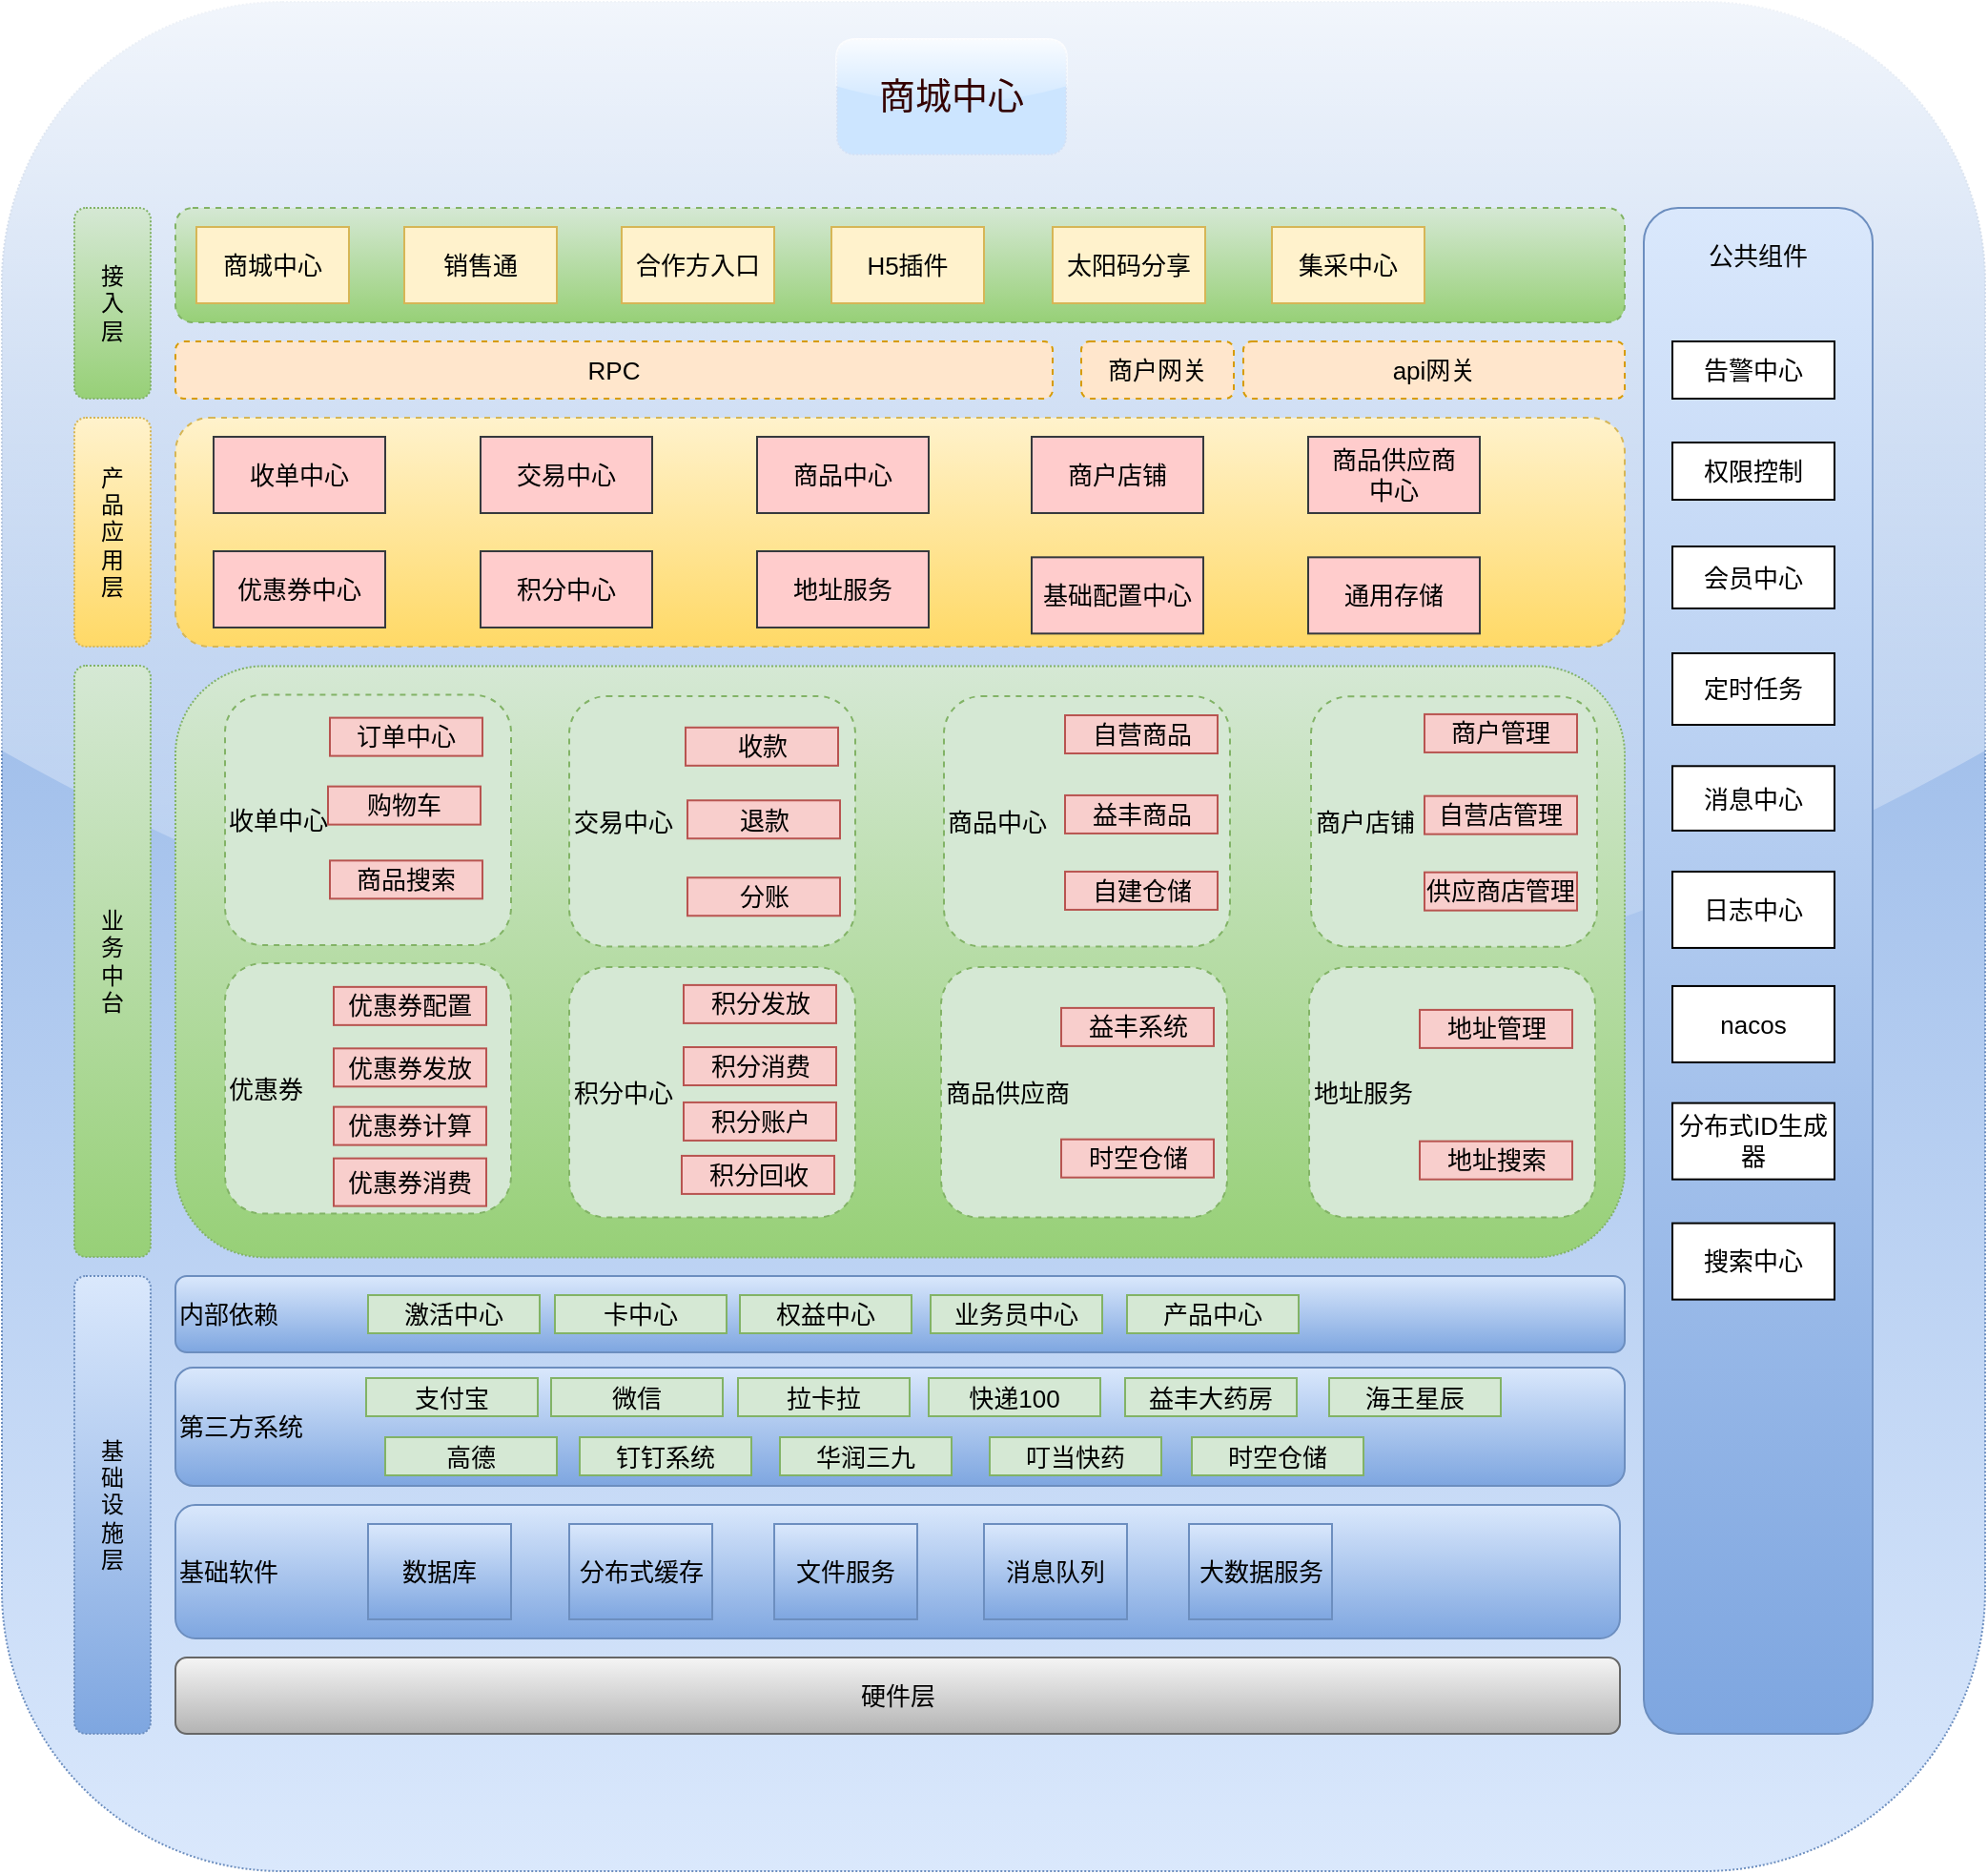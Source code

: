 <mxfile version="18.0.2" type="github">
  <diagram id="wFE0QG_FPsp0jaGvCLVb" name="Page-1">
    <mxGraphModel dx="860" dy="521" grid="1" gridSize="10" guides="1" tooltips="1" connect="1" arrows="1" fold="1" page="1" pageScale="1" pageWidth="850" pageHeight="1100" math="0" shadow="0">
      <root>
        <mxCell id="0" />
        <mxCell id="1" parent="0" />
        <mxCell id="NsM7H4fsBOIml_j-Qu_d-109" value="" style="rounded=1;whiteSpace=wrap;html=1;dashed=1;dashPattern=1 1;fillColor=#dae8fc;gradientColor=#7ea6e0;strokeColor=#6c8ebf;gradientDirection=north;glass=1;shadow=0;sketch=0;" vertex="1" parent="1">
          <mxGeometry x="30" y="40" width="1040" height="980" as="geometry" />
        </mxCell>
        <mxCell id="NsM7H4fsBOIml_j-Qu_d-59" value="" style="rounded=1;whiteSpace=wrap;html=1;dashed=1;dashPattern=1 1;align=left;fillColor=#d5e8d4;strokeColor=#82b366;gradientColor=#97d077;" vertex="1" parent="1">
          <mxGeometry x="121" y="388.19" width="760" height="310" as="geometry" />
        </mxCell>
        <mxCell id="jzkBfL2sS72XlxoqL9Gl-1" value="" style="rounded=1;whiteSpace=wrap;html=1;align=left;dashed=1;fillColor=#d5e8d4;strokeColor=#82b366;gradientColor=#97d077;" parent="1" vertex="1">
          <mxGeometry x="121" y="148" width="760" height="60" as="geometry" />
        </mxCell>
        <mxCell id="jzkBfL2sS72XlxoqL9Gl-3" value="商城中心" style="rounded=0;whiteSpace=wrap;html=1;fontSize=13;fillColor=#fff2cc;strokeColor=#d6b656;aspect=fixed;" parent="1" vertex="1">
          <mxGeometry x="132" y="158" width="80" height="40" as="geometry" />
        </mxCell>
        <mxCell id="jzkBfL2sS72XlxoqL9Gl-5" value="太阳码分享" style="rounded=0;whiteSpace=wrap;html=1;fontSize=13;fillColor=#fff2cc;strokeColor=#d6b656;aspect=fixed;" parent="1" vertex="1">
          <mxGeometry x="581" y="158" width="80" height="40" as="geometry" />
        </mxCell>
        <mxCell id="jzkBfL2sS72XlxoqL9Gl-6" value="H5插件" style="rounded=0;whiteSpace=wrap;html=1;fontSize=13;fillColor=#fff2cc;strokeColor=#d6b656;aspect=fixed;" parent="1" vertex="1">
          <mxGeometry x="465" y="158" width="80" height="40" as="geometry" />
        </mxCell>
        <mxCell id="jzkBfL2sS72XlxoqL9Gl-7" value="集采中心" style="rounded=0;whiteSpace=wrap;html=1;fontSize=13;fillColor=#fff2cc;strokeColor=#d6b656;aspect=fixed;" parent="1" vertex="1">
          <mxGeometry x="696" y="158" width="80" height="40" as="geometry" />
        </mxCell>
        <mxCell id="jzkBfL2sS72XlxoqL9Gl-8" value="销售通" style="rounded=0;whiteSpace=wrap;html=1;fontSize=13;fillColor=#fff2cc;strokeColor=#d6b656;aspect=fixed;" parent="1" vertex="1">
          <mxGeometry x="241" y="158" width="80" height="40" as="geometry" />
        </mxCell>
        <mxCell id="jzkBfL2sS72XlxoqL9Gl-9" value="合作方入口" style="rounded=0;whiteSpace=wrap;html=1;fontSize=13;fillColor=#fff2cc;strokeColor=#d6b656;aspect=fixed;" parent="1" vertex="1">
          <mxGeometry x="355" y="158" width="80" height="40" as="geometry" />
        </mxCell>
        <mxCell id="jzkBfL2sS72XlxoqL9Gl-11" value="" style="rounded=1;whiteSpace=wrap;html=1;fontSize=13;align=left;fillColor=#fff2cc;strokeColor=#d6b656;dashed=1;gradientColor=#ffd966;" parent="1" vertex="1">
          <mxGeometry x="121" y="258" width="760" height="120" as="geometry" />
        </mxCell>
        <mxCell id="jzkBfL2sS72XlxoqL9Gl-16" value="api网关" style="rounded=1;whiteSpace=wrap;html=1;fontSize=13;fillColor=#ffe6cc;strokeColor=#d79b00;dashed=1;" parent="1" vertex="1">
          <mxGeometry x="681" y="218" width="200" height="30" as="geometry" />
        </mxCell>
        <mxCell id="jzkBfL2sS72XlxoqL9Gl-17" value="商户网关" style="rounded=1;whiteSpace=wrap;html=1;fontSize=13;fillColor=#ffe6cc;strokeColor=#d79b00;dashed=1;" parent="1" vertex="1">
          <mxGeometry x="596" y="218" width="80" height="30" as="geometry" />
        </mxCell>
        <mxCell id="jzkBfL2sS72XlxoqL9Gl-23" value="RPC" style="rounded=1;whiteSpace=wrap;html=1;fontSize=13;fillColor=#ffe6cc;strokeColor=#d79b00;dashed=1;" parent="1" vertex="1">
          <mxGeometry x="121" y="218" width="460" height="30" as="geometry" />
        </mxCell>
        <mxCell id="jzkBfL2sS72XlxoqL9Gl-24" value="收单中心" style="rounded=1;whiteSpace=wrap;html=1;fontSize=13;align=left;fillColor=#d5e8d4;strokeColor=#82b366;dashed=1;aspect=fixed;" parent="1" vertex="1">
          <mxGeometry x="147" y="403.31" width="150" height="131.25" as="geometry" />
        </mxCell>
        <mxCell id="jzkBfL2sS72XlxoqL9Gl-26" value="交易中心" style="rounded=1;whiteSpace=wrap;html=1;fontSize=13;align=left;fillColor=#d5e8d4;strokeColor=#82b366;dashed=1;aspect=fixed;" parent="1" vertex="1">
          <mxGeometry x="327.5" y="404" width="150" height="131.25" as="geometry" />
        </mxCell>
        <mxCell id="jzkBfL2sS72XlxoqL9Gl-27" value="商品中心" style="rounded=1;whiteSpace=wrap;html=1;fontSize=13;align=left;fillColor=#d5e8d4;strokeColor=#82b366;dashed=1;aspect=fixed;" parent="1" vertex="1">
          <mxGeometry x="524" y="404" width="150" height="131.25" as="geometry" />
        </mxCell>
        <mxCell id="jzkBfL2sS72XlxoqL9Gl-29" value="订单中心" style="rounded=0;whiteSpace=wrap;html=1;fontSize=13;fillColor=#f8cecc;strokeColor=#b85450;" parent="1" vertex="1">
          <mxGeometry x="202" y="415.31" width="80" height="20" as="geometry" />
        </mxCell>
        <mxCell id="jzkBfL2sS72XlxoqL9Gl-30" value="收单中心" style="rounded=0;whiteSpace=wrap;html=1;fontSize=13;fillColor=#ffcccc;strokeColor=#36393d;" parent="1" vertex="1">
          <mxGeometry x="141" y="268" width="90" height="40" as="geometry" />
        </mxCell>
        <mxCell id="jzkBfL2sS72XlxoqL9Gl-31" value="商户店铺" style="rounded=0;whiteSpace=wrap;html=1;fontSize=13;fillColor=#ffcccc;strokeColor=#36393d;" parent="1" vertex="1">
          <mxGeometry x="570" y="268" width="90" height="40" as="geometry" />
        </mxCell>
        <mxCell id="jzkBfL2sS72XlxoqL9Gl-33" value="商品中心" style="rounded=0;whiteSpace=wrap;html=1;fontSize=13;fillColor=#ffcccc;strokeColor=#36393d;" parent="1" vertex="1">
          <mxGeometry x="426" y="268" width="90" height="40" as="geometry" />
        </mxCell>
        <mxCell id="jzkBfL2sS72XlxoqL9Gl-35" value="购物车" style="rounded=0;whiteSpace=wrap;html=1;fontSize=13;fillColor=#f8cecc;strokeColor=#b85450;" parent="1" vertex="1">
          <mxGeometry x="201" y="451.31" width="80" height="20" as="geometry" />
        </mxCell>
        <mxCell id="jzkBfL2sS72XlxoqL9Gl-36" value="商品搜索" style="rounded=0;whiteSpace=wrap;html=1;fontSize=13;fillColor=#f8cecc;strokeColor=#b85450;" parent="1" vertex="1">
          <mxGeometry x="202" y="490.18" width="80" height="20" as="geometry" />
        </mxCell>
        <mxCell id="jzkBfL2sS72XlxoqL9Gl-43" value="收款" style="rounded=0;whiteSpace=wrap;html=1;fontSize=13;fillColor=#f8cecc;strokeColor=#b85450;" parent="1" vertex="1">
          <mxGeometry x="388.5" y="420.41" width="80" height="20" as="geometry" />
        </mxCell>
        <mxCell id="jzkBfL2sS72XlxoqL9Gl-44" value="退款" style="rounded=0;whiteSpace=wrap;html=1;fontSize=13;fillColor=#f8cecc;strokeColor=#b85450;" parent="1" vertex="1">
          <mxGeometry x="389.5" y="458.63" width="80" height="20" as="geometry" />
        </mxCell>
        <mxCell id="jzkBfL2sS72XlxoqL9Gl-45" value="分账" style="rounded=0;whiteSpace=wrap;html=1;fontSize=13;fillColor=#f8cecc;strokeColor=#b85450;" parent="1" vertex="1">
          <mxGeometry x="389.5" y="499.13" width="80" height="20" as="geometry" />
        </mxCell>
        <mxCell id="jzkBfL2sS72XlxoqL9Gl-46" value="自营商品" style="rounded=0;whiteSpace=wrap;html=1;fontSize=13;fillColor=#f8cecc;strokeColor=#b85450;" parent="1" vertex="1">
          <mxGeometry x="587.5" y="414" width="80" height="20" as="geometry" />
        </mxCell>
        <mxCell id="jzkBfL2sS72XlxoqL9Gl-47" value="益丰商品" style="rounded=0;whiteSpace=wrap;html=1;fontSize=13;fillColor=#f8cecc;strokeColor=#b85450;" parent="1" vertex="1">
          <mxGeometry x="587.5" y="455.97" width="80" height="20" as="geometry" />
        </mxCell>
        <mxCell id="jzkBfL2sS72XlxoqL9Gl-48" value="自建仓储" style="rounded=0;whiteSpace=wrap;html=1;fontSize=13;fillColor=#f8cecc;strokeColor=#b85450;" parent="1" vertex="1">
          <mxGeometry x="587.5" y="495.97" width="80" height="20" as="geometry" />
        </mxCell>
        <mxCell id="jzkBfL2sS72XlxoqL9Gl-56" value="内部依赖" style="rounded=1;whiteSpace=wrap;html=1;fontSize=13;align=left;fillColor=#dae8fc;strokeColor=#6c8ebf;gradientColor=#7ea6e0;" parent="1" vertex="1">
          <mxGeometry x="121" y="708" width="760" height="40" as="geometry" />
        </mxCell>
        <mxCell id="jzkBfL2sS72XlxoqL9Gl-58" value="激活中心" style="rounded=0;whiteSpace=wrap;html=1;fontSize=13;fillColor=#d5e8d4;strokeColor=#82b366;" parent="1" vertex="1">
          <mxGeometry x="222" y="718" width="90" height="20" as="geometry" />
        </mxCell>
        <mxCell id="jzkBfL2sS72XlxoqL9Gl-68" value="" style="rounded=1;whiteSpace=wrap;html=1;fontSize=13;fillColor=#dae8fc;strokeColor=#6c8ebf;gradientColor=#7ea6e0;" parent="1" vertex="1">
          <mxGeometry x="891" y="148" width="120" height="800" as="geometry" />
        </mxCell>
        <mxCell id="jzkBfL2sS72XlxoqL9Gl-69" value="公共组件" style="text;html=1;strokeColor=none;fillColor=none;align=center;verticalAlign=middle;whiteSpace=wrap;rounded=0;fontSize=13;" parent="1" vertex="1">
          <mxGeometry x="921" y="158" width="60" height="30" as="geometry" />
        </mxCell>
        <mxCell id="jzkBfL2sS72XlxoqL9Gl-70" value="告警中心" style="rounded=0;whiteSpace=wrap;html=1;fontSize=13;" parent="1" vertex="1">
          <mxGeometry x="906" y="218" width="85" height="30" as="geometry" />
        </mxCell>
        <mxCell id="jzkBfL2sS72XlxoqL9Gl-71" value="权限控制" style="rounded=0;whiteSpace=wrap;html=1;fontSize=13;" parent="1" vertex="1">
          <mxGeometry x="906" y="271" width="85" height="30" as="geometry" />
        </mxCell>
        <mxCell id="jzkBfL2sS72XlxoqL9Gl-72" value="会员中心" style="rounded=0;whiteSpace=wrap;html=1;fontSize=13;" parent="1" vertex="1">
          <mxGeometry x="906" y="325.5" width="85" height="32.5" as="geometry" />
        </mxCell>
        <mxCell id="jzkBfL2sS72XlxoqL9Gl-73" value="定时任务" style="rounded=0;whiteSpace=wrap;html=1;fontSize=13;" parent="1" vertex="1">
          <mxGeometry x="906" y="381.5" width="85" height="37.5" as="geometry" />
        </mxCell>
        <mxCell id="jzkBfL2sS72XlxoqL9Gl-74" value="消息中心" style="rounded=0;whiteSpace=wrap;html=1;fontSize=13;" parent="1" vertex="1">
          <mxGeometry x="906" y="440.65" width="85" height="33.81" as="geometry" />
        </mxCell>
        <mxCell id="jzkBfL2sS72XlxoqL9Gl-75" value="日志中心" style="rounded=0;whiteSpace=wrap;html=1;fontSize=13;" parent="1" vertex="1">
          <mxGeometry x="906" y="495.97" width="85" height="40" as="geometry" />
        </mxCell>
        <mxCell id="jzkBfL2sS72XlxoqL9Gl-76" value="nacos" style="rounded=0;whiteSpace=wrap;html=1;fontSize=13;" parent="1" vertex="1">
          <mxGeometry x="906" y="555.97" width="85" height="40" as="geometry" />
        </mxCell>
        <mxCell id="NsM7H4fsBOIml_j-Qu_d-3" value="交易中心" style="rounded=0;whiteSpace=wrap;html=1;fontSize=13;fillColor=#ffcccc;strokeColor=#36393d;" vertex="1" parent="1">
          <mxGeometry x="281" y="268" width="90" height="40" as="geometry" />
        </mxCell>
        <mxCell id="NsM7H4fsBOIml_j-Qu_d-5" value="优惠券中心" style="rounded=0;whiteSpace=wrap;html=1;fontSize=13;fillColor=#ffcccc;strokeColor=#36393d;" vertex="1" parent="1">
          <mxGeometry x="141" y="328" width="90" height="40" as="geometry" />
        </mxCell>
        <mxCell id="NsM7H4fsBOIml_j-Qu_d-6" value="积分中心" style="rounded=0;whiteSpace=wrap;html=1;fontSize=13;fillColor=#ffcccc;strokeColor=#36393d;" vertex="1" parent="1">
          <mxGeometry x="281" y="328" width="90" height="40" as="geometry" />
        </mxCell>
        <mxCell id="NsM7H4fsBOIml_j-Qu_d-9" value="商品供应商&lt;br&gt;中心" style="rounded=0;whiteSpace=wrap;html=1;fontSize=13;fillColor=#ffcccc;strokeColor=#36393d;" vertex="1" parent="1">
          <mxGeometry x="715" y="268" width="90" height="40" as="geometry" />
        </mxCell>
        <mxCell id="NsM7H4fsBOIml_j-Qu_d-10" value="地址服务" style="rounded=0;whiteSpace=wrap;html=1;fontSize=13;fillColor=#ffcccc;strokeColor=#36393d;" vertex="1" parent="1">
          <mxGeometry x="426" y="328" width="90" height="40" as="geometry" />
        </mxCell>
        <mxCell id="NsM7H4fsBOIml_j-Qu_d-18" value="商户店铺" style="rounded=1;whiteSpace=wrap;html=1;fontSize=13;align=left;fillColor=#d5e8d4;strokeColor=#82b366;dashed=1;aspect=fixed;" vertex="1" parent="1">
          <mxGeometry x="716.5" y="404.18" width="150" height="131.25" as="geometry" />
        </mxCell>
        <mxCell id="NsM7H4fsBOIml_j-Qu_d-19" value="优惠券" style="rounded=1;whiteSpace=wrap;html=1;fontSize=13;align=left;fillColor=#d5e8d4;strokeColor=#82b366;dashed=1;aspect=fixed;" vertex="1" parent="1">
          <mxGeometry x="147" y="544.06" width="150" height="131.25" as="geometry" />
        </mxCell>
        <mxCell id="NsM7H4fsBOIml_j-Qu_d-20" value="积分中心" style="rounded=1;whiteSpace=wrap;html=1;fontSize=13;align=left;fillColor=#d5e8d4;strokeColor=#82b366;dashed=1;aspect=fixed;" vertex="1" parent="1">
          <mxGeometry x="327.5" y="546.06" width="150" height="131.25" as="geometry" />
        </mxCell>
        <mxCell id="NsM7H4fsBOIml_j-Qu_d-21" value="商户管理" style="rounded=0;whiteSpace=wrap;html=1;fontSize=13;fillColor=#f8cecc;strokeColor=#b85450;" vertex="1" parent="1">
          <mxGeometry x="776" y="413.46" width="80" height="20" as="geometry" />
        </mxCell>
        <mxCell id="NsM7H4fsBOIml_j-Qu_d-22" value="自营店管理" style="rounded=0;whiteSpace=wrap;html=1;fontSize=13;fillColor=#f8cecc;strokeColor=#b85450;" vertex="1" parent="1">
          <mxGeometry x="776" y="456.33" width="80" height="20" as="geometry" />
        </mxCell>
        <mxCell id="NsM7H4fsBOIml_j-Qu_d-25" value="优惠券配置" style="rounded=0;whiteSpace=wrap;html=1;fontSize=13;fillColor=#f8cecc;strokeColor=#b85450;" vertex="1" parent="1">
          <mxGeometry x="204" y="556.43" width="80" height="20" as="geometry" />
        </mxCell>
        <mxCell id="NsM7H4fsBOIml_j-Qu_d-26" value="优惠券发放" style="rounded=0;whiteSpace=wrap;html=1;fontSize=13;fillColor=#f8cecc;strokeColor=#b85450;" vertex="1" parent="1">
          <mxGeometry x="204" y="588.67" width="80" height="20" as="geometry" />
        </mxCell>
        <mxCell id="NsM7H4fsBOIml_j-Qu_d-27" value="优惠券消费" style="rounded=0;whiteSpace=wrap;html=1;fontSize=13;fillColor=#f8cecc;strokeColor=#b85450;" vertex="1" parent="1">
          <mxGeometry x="204" y="646.31" width="80" height="25" as="geometry" />
        </mxCell>
        <mxCell id="NsM7H4fsBOIml_j-Qu_d-29" value="积分消费" style="rounded=0;whiteSpace=wrap;html=1;fontSize=13;fillColor=#f8cecc;strokeColor=#b85450;" vertex="1" parent="1">
          <mxGeometry x="387.5" y="588" width="80" height="20" as="geometry" />
        </mxCell>
        <mxCell id="NsM7H4fsBOIml_j-Qu_d-30" value="积分账户" style="rounded=0;whiteSpace=wrap;html=1;fontSize=13;fillColor=#f8cecc;strokeColor=#b85450;" vertex="1" parent="1">
          <mxGeometry x="387.5" y="616.96" width="80" height="20" as="geometry" />
        </mxCell>
        <mxCell id="NsM7H4fsBOIml_j-Qu_d-38" value="优惠券计算" style="rounded=0;whiteSpace=wrap;html=1;fontSize=13;fillColor=#f8cecc;strokeColor=#b85450;" vertex="1" parent="1">
          <mxGeometry x="204" y="619.31" width="80" height="20" as="geometry" />
        </mxCell>
        <mxCell id="NsM7H4fsBOIml_j-Qu_d-39" value="积分回收" style="rounded=0;whiteSpace=wrap;html=1;fontSize=13;fillColor=#f8cecc;strokeColor=#b85450;" vertex="1" parent="1">
          <mxGeometry x="386.5" y="644.96" width="80" height="20" as="geometry" />
        </mxCell>
        <mxCell id="NsM7H4fsBOIml_j-Qu_d-42" value="供应商店管理" style="rounded=0;whiteSpace=wrap;html=1;fontSize=13;fillColor=#f8cecc;strokeColor=#b85450;" vertex="1" parent="1">
          <mxGeometry x="776" y="496.33" width="80" height="20" as="geometry" />
        </mxCell>
        <mxCell id="NsM7H4fsBOIml_j-Qu_d-44" value="商品供应商" style="rounded=1;whiteSpace=wrap;html=1;fontSize=13;align=left;fillColor=#d5e8d4;strokeColor=#82b366;dashed=1;aspect=fixed;" vertex="1" parent="1">
          <mxGeometry x="522.5" y="546.06" width="150" height="131.25" as="geometry" />
        </mxCell>
        <mxCell id="NsM7H4fsBOIml_j-Qu_d-45" value="益丰系统" style="rounded=0;whiteSpace=wrap;html=1;fontSize=13;fillColor=#f8cecc;strokeColor=#b85450;" vertex="1" parent="1">
          <mxGeometry x="585.5" y="567.45" width="80" height="20" as="geometry" />
        </mxCell>
        <mxCell id="NsM7H4fsBOIml_j-Qu_d-46" value="时空仓储" style="rounded=0;whiteSpace=wrap;html=1;fontSize=13;fillColor=#f8cecc;strokeColor=#b85450;" vertex="1" parent="1">
          <mxGeometry x="585.5" y="636.33" width="80" height="20" as="geometry" />
        </mxCell>
        <mxCell id="NsM7H4fsBOIml_j-Qu_d-52" value="基础配置中心" style="rounded=0;whiteSpace=wrap;html=1;fontSize=13;fillColor=#ffcccc;strokeColor=#36393d;" vertex="1" parent="1">
          <mxGeometry x="570" y="331.17" width="90" height="40" as="geometry" />
        </mxCell>
        <mxCell id="NsM7H4fsBOIml_j-Qu_d-53" value="通用存储" style="rounded=0;whiteSpace=wrap;html=1;fontSize=13;fillColor=#ffcccc;strokeColor=#36393d;" vertex="1" parent="1">
          <mxGeometry x="715" y="331.17" width="90" height="40" as="geometry" />
        </mxCell>
        <mxCell id="NsM7H4fsBOIml_j-Qu_d-56" value="地址服务" style="rounded=1;whiteSpace=wrap;html=1;fontSize=13;align=left;fillColor=#d5e8d4;strokeColor=#82b366;dashed=1;aspect=fixed;" vertex="1" parent="1">
          <mxGeometry x="715.5" y="546.06" width="150" height="131.25" as="geometry" />
        </mxCell>
        <mxCell id="NsM7H4fsBOIml_j-Qu_d-57" value="地址管理" style="rounded=0;whiteSpace=wrap;html=1;fontSize=13;fillColor=#f8cecc;strokeColor=#b85450;" vertex="1" parent="1">
          <mxGeometry x="773.5" y="568.45" width="80" height="20" as="geometry" />
        </mxCell>
        <mxCell id="NsM7H4fsBOIml_j-Qu_d-58" value="地址搜索" style="rounded=0;whiteSpace=wrap;html=1;fontSize=13;fillColor=#f8cecc;strokeColor=#b85450;" vertex="1" parent="1">
          <mxGeometry x="773.5" y="637.33" width="80" height="20" as="geometry" />
        </mxCell>
        <mxCell id="NsM7H4fsBOIml_j-Qu_d-60" value="卡中心" style="rounded=0;whiteSpace=wrap;html=1;fontSize=13;fillColor=#d5e8d4;strokeColor=#82b366;" vertex="1" parent="1">
          <mxGeometry x="320" y="718" width="90" height="20" as="geometry" />
        </mxCell>
        <mxCell id="NsM7H4fsBOIml_j-Qu_d-61" value="权益中心" style="rounded=0;whiteSpace=wrap;html=1;fontSize=13;fillColor=#d5e8d4;strokeColor=#82b366;" vertex="1" parent="1">
          <mxGeometry x="417" y="718" width="90" height="20" as="geometry" />
        </mxCell>
        <mxCell id="NsM7H4fsBOIml_j-Qu_d-63" value="业务员中心" style="rounded=0;whiteSpace=wrap;html=1;fontSize=13;fillColor=#d5e8d4;strokeColor=#82b366;" vertex="1" parent="1">
          <mxGeometry x="517" y="718" width="90" height="20" as="geometry" />
        </mxCell>
        <mxCell id="NsM7H4fsBOIml_j-Qu_d-64" value="产品中心" style="rounded=0;whiteSpace=wrap;html=1;fontSize=13;fillColor=#d5e8d4;strokeColor=#82b366;" vertex="1" parent="1">
          <mxGeometry x="620" y="718" width="90" height="20" as="geometry" />
        </mxCell>
        <mxCell id="NsM7H4fsBOIml_j-Qu_d-65" value="第三方系统" style="rounded=1;whiteSpace=wrap;html=1;fontSize=13;align=left;fillColor=#dae8fc;strokeColor=#6c8ebf;gradientColor=#7ea6e0;" vertex="1" parent="1">
          <mxGeometry x="121" y="756" width="760" height="62" as="geometry" />
        </mxCell>
        <mxCell id="NsM7H4fsBOIml_j-Qu_d-66" value="支付宝" style="rounded=0;whiteSpace=wrap;html=1;fontSize=13;fillColor=#d5e8d4;strokeColor=#82b366;" vertex="1" parent="1">
          <mxGeometry x="221" y="761.5" width="90" height="20" as="geometry" />
        </mxCell>
        <mxCell id="NsM7H4fsBOIml_j-Qu_d-67" value="微信" style="rounded=0;whiteSpace=wrap;html=1;fontSize=13;fillColor=#d5e8d4;strokeColor=#82b366;" vertex="1" parent="1">
          <mxGeometry x="318" y="761.5" width="90" height="20" as="geometry" />
        </mxCell>
        <mxCell id="NsM7H4fsBOIml_j-Qu_d-68" value="拉卡拉" style="rounded=0;whiteSpace=wrap;html=1;fontSize=13;fillColor=#d5e8d4;strokeColor=#82b366;" vertex="1" parent="1">
          <mxGeometry x="416" y="761.5" width="90" height="20" as="geometry" />
        </mxCell>
        <mxCell id="NsM7H4fsBOIml_j-Qu_d-69" value="快递100" style="rounded=0;whiteSpace=wrap;html=1;fontSize=13;fillColor=#d5e8d4;strokeColor=#82b366;" vertex="1" parent="1">
          <mxGeometry x="516" y="761.5" width="90" height="20" as="geometry" />
        </mxCell>
        <mxCell id="NsM7H4fsBOIml_j-Qu_d-70" value="益丰大药房" style="rounded=0;whiteSpace=wrap;html=1;fontSize=13;fillColor=#d5e8d4;strokeColor=#82b366;" vertex="1" parent="1">
          <mxGeometry x="619" y="761.5" width="90" height="20" as="geometry" />
        </mxCell>
        <mxCell id="NsM7H4fsBOIml_j-Qu_d-71" value="海王星辰" style="rounded=0;whiteSpace=wrap;html=1;fontSize=13;fillColor=#d5e8d4;strokeColor=#82b366;" vertex="1" parent="1">
          <mxGeometry x="726" y="761.5" width="90" height="20" as="geometry" />
        </mxCell>
        <mxCell id="NsM7H4fsBOIml_j-Qu_d-72" value="叮当快药" style="rounded=0;whiteSpace=wrap;html=1;fontSize=13;fillColor=#d5e8d4;strokeColor=#82b366;" vertex="1" parent="1">
          <mxGeometry x="548" y="792.5" width="90" height="20" as="geometry" />
        </mxCell>
        <mxCell id="NsM7H4fsBOIml_j-Qu_d-73" value="高德" style="rounded=0;whiteSpace=wrap;html=1;fontSize=13;fillColor=#d5e8d4;strokeColor=#82b366;" vertex="1" parent="1">
          <mxGeometry x="231" y="792.5" width="90" height="20" as="geometry" />
        </mxCell>
        <mxCell id="NsM7H4fsBOIml_j-Qu_d-74" value="时空仓储" style="rounded=0;whiteSpace=wrap;html=1;fontSize=13;fillColor=#d5e8d4;strokeColor=#82b366;" vertex="1" parent="1">
          <mxGeometry x="654" y="792.5" width="90" height="20" as="geometry" />
        </mxCell>
        <mxCell id="NsM7H4fsBOIml_j-Qu_d-75" value="华润三九" style="rounded=0;whiteSpace=wrap;html=1;fontSize=13;fillColor=#d5e8d4;strokeColor=#82b366;" vertex="1" parent="1">
          <mxGeometry x="438" y="792.5" width="90" height="20" as="geometry" />
        </mxCell>
        <mxCell id="NsM7H4fsBOIml_j-Qu_d-85" value="基础软件" style="rounded=1;whiteSpace=wrap;html=1;fontSize=13;align=left;fillColor=#dae8fc;strokeColor=#6c8ebf;gradientColor=#7ea6e0;" vertex="1" parent="1">
          <mxGeometry x="121" y="828" width="757.5" height="70" as="geometry" />
        </mxCell>
        <mxCell id="NsM7H4fsBOIml_j-Qu_d-87" value="数据库" style="rounded=0;whiteSpace=wrap;html=1;fontSize=13;fillColor=#dae8fc;gradientColor=#7ea6e0;strokeColor=#6c8ebf;" vertex="1" parent="1">
          <mxGeometry x="222" y="838" width="75" height="50" as="geometry" />
        </mxCell>
        <mxCell id="NsM7H4fsBOIml_j-Qu_d-88" value="分布式缓存" style="rounded=0;whiteSpace=wrap;html=1;fontSize=13;fillColor=#dae8fc;gradientColor=#7ea6e0;strokeColor=#6c8ebf;" vertex="1" parent="1">
          <mxGeometry x="327.5" y="838" width="75" height="50" as="geometry" />
        </mxCell>
        <mxCell id="NsM7H4fsBOIml_j-Qu_d-89" value="文件服务" style="rounded=0;whiteSpace=wrap;html=1;fontSize=13;fillColor=#dae8fc;gradientColor=#7ea6e0;strokeColor=#6c8ebf;" vertex="1" parent="1">
          <mxGeometry x="435" y="838" width="75" height="50" as="geometry" />
        </mxCell>
        <mxCell id="NsM7H4fsBOIml_j-Qu_d-90" value="消息队列" style="rounded=0;whiteSpace=wrap;html=1;fontSize=13;fillColor=#dae8fc;gradientColor=#7ea6e0;strokeColor=#6c8ebf;" vertex="1" parent="1">
          <mxGeometry x="545" y="838" width="75" height="50" as="geometry" />
        </mxCell>
        <mxCell id="NsM7H4fsBOIml_j-Qu_d-91" value="分布式ID生成器" style="rounded=0;whiteSpace=wrap;html=1;fontSize=13;" vertex="1" parent="1">
          <mxGeometry x="906" y="617.31" width="85" height="40" as="geometry" />
        </mxCell>
        <mxCell id="NsM7H4fsBOIml_j-Qu_d-92" value="大数据服务" style="rounded=0;whiteSpace=wrap;html=1;fontSize=13;fillColor=#dae8fc;gradientColor=#7ea6e0;strokeColor=#6c8ebf;" vertex="1" parent="1">
          <mxGeometry x="652.5" y="838" width="75" height="50" as="geometry" />
        </mxCell>
        <mxCell id="NsM7H4fsBOIml_j-Qu_d-93" value="搜索中心" style="rounded=0;whiteSpace=wrap;html=1;fontSize=13;" vertex="1" parent="1">
          <mxGeometry x="906" y="680.31" width="85" height="40" as="geometry" />
        </mxCell>
        <mxCell id="NsM7H4fsBOIml_j-Qu_d-101" value="钉钉系统" style="rounded=0;whiteSpace=wrap;html=1;fontSize=13;fillColor=#d5e8d4;strokeColor=#82b366;" vertex="1" parent="1">
          <mxGeometry x="333" y="792.5" width="90" height="20" as="geometry" />
        </mxCell>
        <mxCell id="NsM7H4fsBOIml_j-Qu_d-102" value="积分发放" style="rounded=0;whiteSpace=wrap;html=1;fontSize=13;fillColor=#f8cecc;strokeColor=#b85450;" vertex="1" parent="1">
          <mxGeometry x="387.5" y="555.45" width="80" height="20" as="geometry" />
        </mxCell>
        <mxCell id="NsM7H4fsBOIml_j-Qu_d-103" value="接&lt;br&gt;入&lt;br&gt;层" style="rounded=1;whiteSpace=wrap;html=1;dashed=1;dashPattern=1 1;fillColor=#d5e8d4;strokeColor=#82b366;gradientColor=#97d077;" vertex="1" parent="1">
          <mxGeometry x="68" y="148" width="40" height="100" as="geometry" />
        </mxCell>
        <mxCell id="NsM7H4fsBOIml_j-Qu_d-104" value="产&lt;br&gt;品&lt;br&gt;应&lt;br&gt;用&lt;br&gt;层" style="rounded=1;whiteSpace=wrap;html=1;dashed=1;dashPattern=1 1;fillColor=#fff2cc;strokeColor=#d6b656;gradientColor=#ffd966;" vertex="1" parent="1">
          <mxGeometry x="68" y="258" width="40" height="120" as="geometry" />
        </mxCell>
        <mxCell id="NsM7H4fsBOIml_j-Qu_d-105" value="业&lt;br&gt;务&lt;br&gt;中&lt;br&gt;台" style="rounded=1;whiteSpace=wrap;html=1;dashed=1;dashPattern=1 1;fillColor=#d5e8d4;strokeColor=#82b366;gradientColor=#97d077;" vertex="1" parent="1">
          <mxGeometry x="68" y="388" width="40" height="310" as="geometry" />
        </mxCell>
        <mxCell id="NsM7H4fsBOIml_j-Qu_d-106" value="基&lt;br&gt;础&lt;br&gt;设&lt;br&gt;施&lt;br&gt;层" style="rounded=1;whiteSpace=wrap;html=1;dashed=1;dashPattern=1 1;fillColor=#dae8fc;strokeColor=#6c8ebf;gradientColor=#7ea6e0;" vertex="1" parent="1">
          <mxGeometry x="68" y="708" width="40" height="240" as="geometry" />
        </mxCell>
        <mxCell id="NsM7H4fsBOIml_j-Qu_d-108" value="硬件层" style="rounded=1;whiteSpace=wrap;html=1;fontSize=13;align=center;fillColor=#f5f5f5;strokeColor=#666666;gradientColor=#b3b3b3;" vertex="1" parent="1">
          <mxGeometry x="121" y="908" width="757.5" height="40" as="geometry" />
        </mxCell>
        <mxCell id="NsM7H4fsBOIml_j-Qu_d-111" value="&lt;font color=&quot;#330000&quot;&gt;商城中心&lt;/font&gt;" style="rounded=1;whiteSpace=wrap;html=1;shadow=0;glass=1;dashed=1;dashPattern=1 1;sketch=0;fontSize=19;fillColor=#CCE5FF;gradientDirection=north;strokeColor=#D4E1F5;fontColor=#ffffff;" vertex="1" parent="1">
          <mxGeometry x="468" y="60" width="120" height="60" as="geometry" />
        </mxCell>
      </root>
    </mxGraphModel>
  </diagram>
</mxfile>
